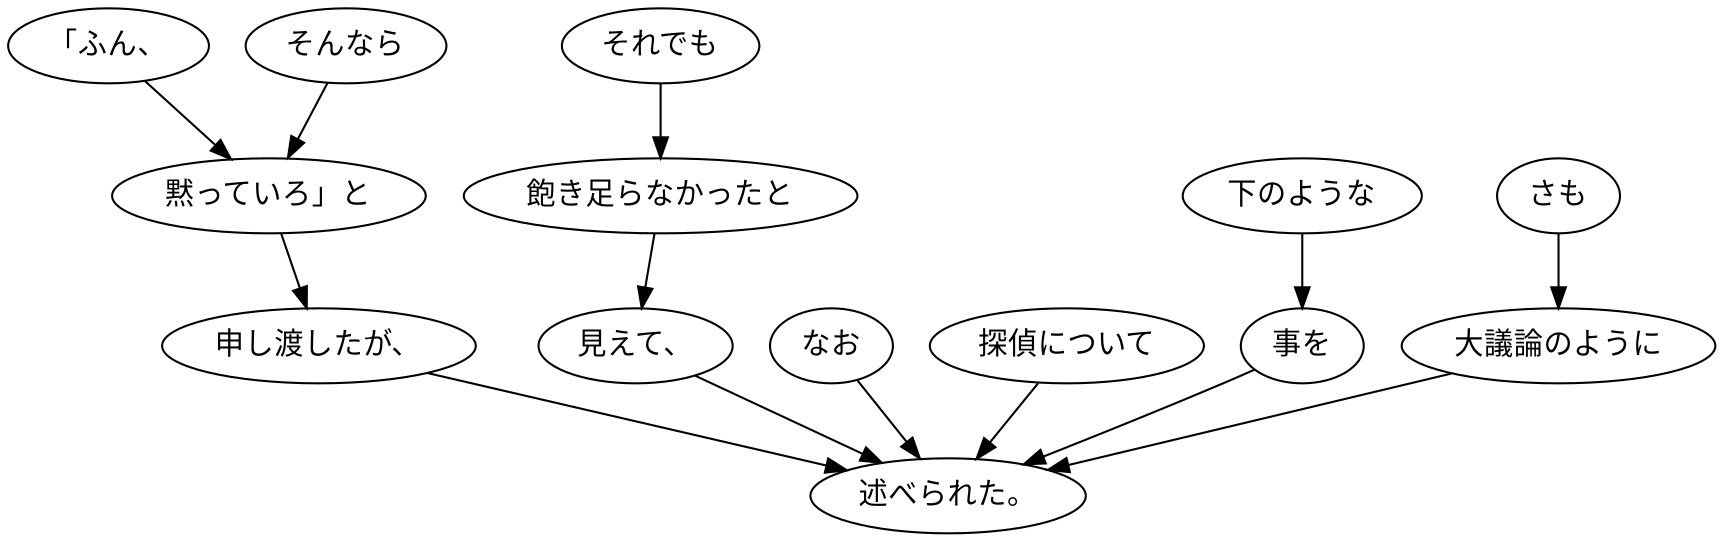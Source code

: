 digraph graph8450 {
	node0 [label="「ふん、"];
	node1 [label="そんなら"];
	node2 [label="黙っていろ」と"];
	node3 [label="申し渡したが、"];
	node4 [label="それでも"];
	node5 [label="飽き足らなかったと"];
	node6 [label="見えて、"];
	node7 [label="なお"];
	node8 [label="探偵について"];
	node9 [label="下のような"];
	node10 [label="事を"];
	node11 [label="さも"];
	node12 [label="大議論のように"];
	node13 [label="述べられた。"];
	node0 -> node2;
	node1 -> node2;
	node2 -> node3;
	node3 -> node13;
	node4 -> node5;
	node5 -> node6;
	node6 -> node13;
	node7 -> node13;
	node8 -> node13;
	node9 -> node10;
	node10 -> node13;
	node11 -> node12;
	node12 -> node13;
}
